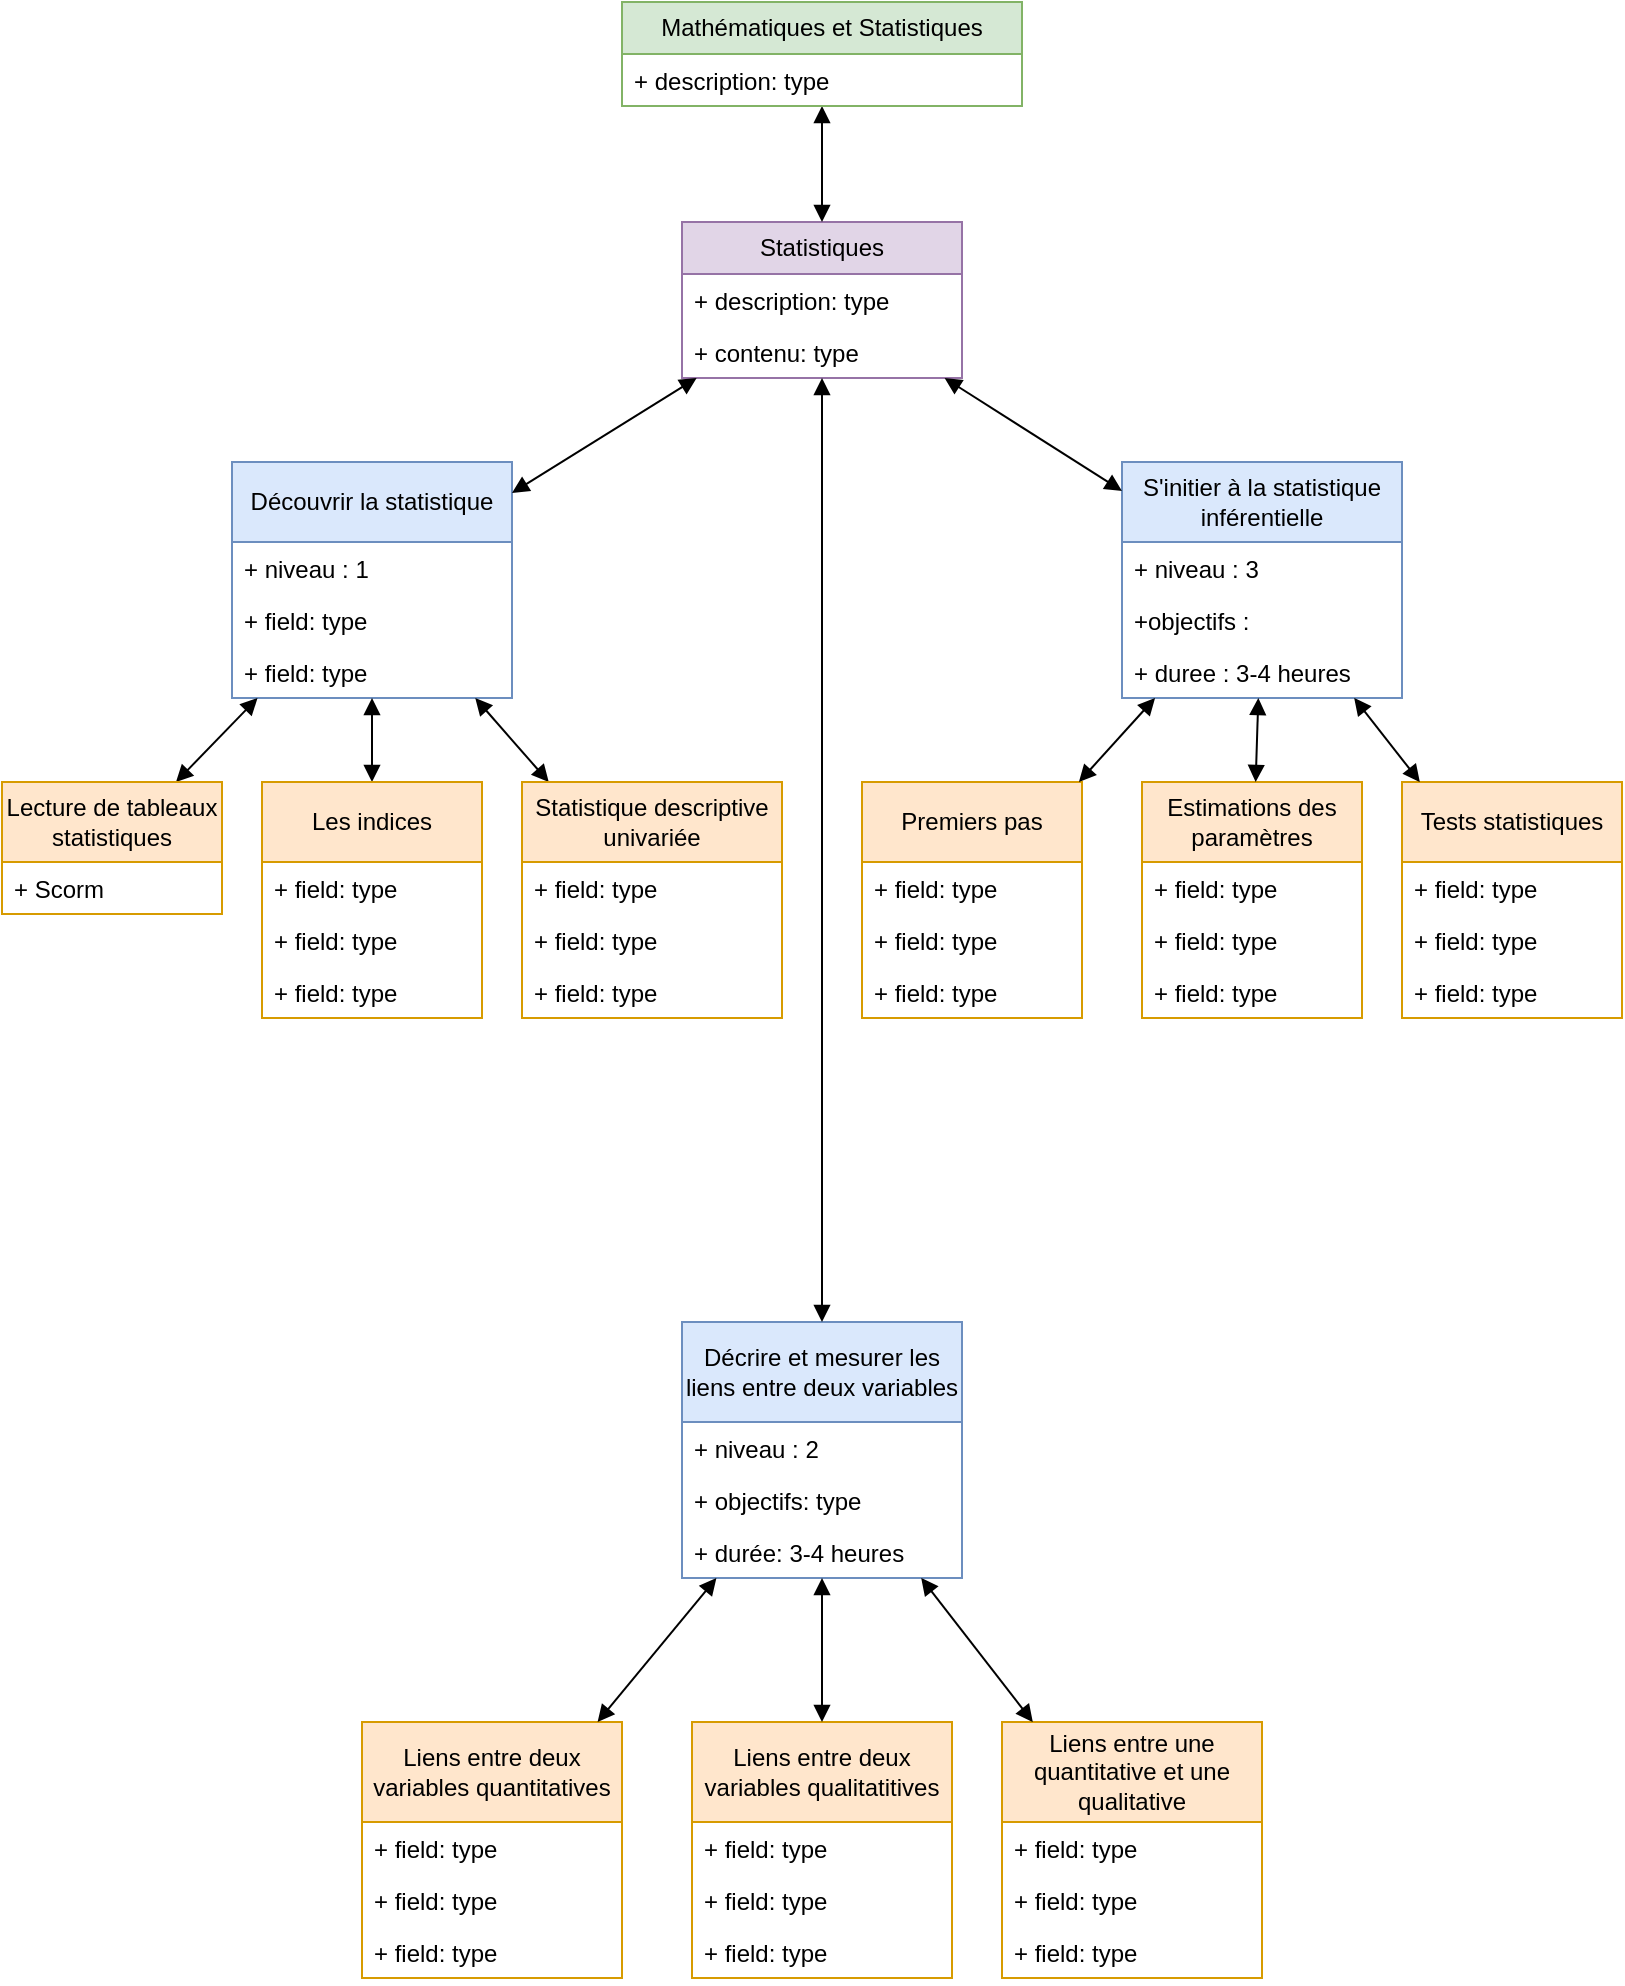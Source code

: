 <mxfile version="24.7.10">
  <diagram name="Page-1" id="TVbX9KgjACldvgUGH_jM">
    <mxGraphModel dx="1434" dy="746" grid="1" gridSize="10" guides="1" tooltips="1" connect="1" arrows="1" fold="1" page="1" pageScale="1" pageWidth="827" pageHeight="1169" math="0" shadow="0">
      <root>
        <mxCell id="0" />
        <mxCell id="1" parent="0" />
        <mxCell id="oGcL695DofoNEhs4g2Zo-1" value="Statistiques" style="swimlane;fontStyle=0;childLayout=stackLayout;horizontal=1;startSize=26;fillColor=#e1d5e7;horizontalStack=0;resizeParent=1;resizeParentMax=0;resizeLast=0;collapsible=1;marginBottom=0;whiteSpace=wrap;html=1;strokeColor=#9673a6;" vertex="1" parent="1">
          <mxGeometry x="350" y="120" width="140" height="78" as="geometry" />
        </mxCell>
        <mxCell id="oGcL695DofoNEhs4g2Zo-2" value="+ description: type" style="text;strokeColor=none;fillColor=none;align=left;verticalAlign=top;spacingLeft=4;spacingRight=4;overflow=hidden;rotatable=0;points=[[0,0.5],[1,0.5]];portConstraint=eastwest;whiteSpace=wrap;html=1;" vertex="1" parent="oGcL695DofoNEhs4g2Zo-1">
          <mxGeometry y="26" width="140" height="26" as="geometry" />
        </mxCell>
        <mxCell id="oGcL695DofoNEhs4g2Zo-3" value="+ contenu: type" style="text;strokeColor=none;fillColor=none;align=left;verticalAlign=top;spacingLeft=4;spacingRight=4;overflow=hidden;rotatable=0;points=[[0,0.5],[1,0.5]];portConstraint=eastwest;whiteSpace=wrap;html=1;" vertex="1" parent="oGcL695DofoNEhs4g2Zo-1">
          <mxGeometry y="52" width="140" height="26" as="geometry" />
        </mxCell>
        <mxCell id="oGcL695DofoNEhs4g2Zo-5" value="" style="endArrow=block;startArrow=block;endFill=1;startFill=1;html=1;rounded=0;" edge="1" parent="1" source="oGcL695DofoNEhs4g2Zo-6" target="oGcL695DofoNEhs4g2Zo-1">
          <mxGeometry width="160" relative="1" as="geometry">
            <mxPoint x="400" y="130" as="sourcePoint" />
            <mxPoint x="414" y="160" as="targetPoint" />
          </mxGeometry>
        </mxCell>
        <mxCell id="oGcL695DofoNEhs4g2Zo-6" value="Mathématiques et Statistiques" style="swimlane;fontStyle=0;childLayout=stackLayout;horizontal=1;startSize=26;fillColor=#d5e8d4;horizontalStack=0;resizeParent=1;resizeParentMax=0;resizeLast=0;collapsible=1;marginBottom=0;whiteSpace=wrap;html=1;strokeColor=#82b366;" vertex="1" parent="1">
          <mxGeometry x="320" y="10" width="200" height="52" as="geometry" />
        </mxCell>
        <mxCell id="oGcL695DofoNEhs4g2Zo-7" value="+ description: type" style="text;strokeColor=none;fillColor=none;align=left;verticalAlign=top;spacingLeft=4;spacingRight=4;overflow=hidden;rotatable=0;points=[[0,0.5],[1,0.5]];portConstraint=eastwest;whiteSpace=wrap;html=1;" vertex="1" parent="oGcL695DofoNEhs4g2Zo-6">
          <mxGeometry y="26" width="200" height="26" as="geometry" />
        </mxCell>
        <mxCell id="oGcL695DofoNEhs4g2Zo-10" value="Découvrir la statistique" style="swimlane;fontStyle=0;childLayout=stackLayout;horizontal=1;startSize=40;fillColor=#dae8fc;horizontalStack=0;resizeParent=1;resizeParentMax=0;resizeLast=0;collapsible=1;marginBottom=0;whiteSpace=wrap;html=1;strokeColor=#6c8ebf;" vertex="1" parent="1">
          <mxGeometry x="125" y="240" width="140" height="118" as="geometry" />
        </mxCell>
        <mxCell id="oGcL695DofoNEhs4g2Zo-11" value="+ niveau : 1" style="text;strokeColor=none;fillColor=none;align=left;verticalAlign=top;spacingLeft=4;spacingRight=4;overflow=hidden;rotatable=0;points=[[0,0.5],[1,0.5]];portConstraint=eastwest;whiteSpace=wrap;html=1;" vertex="1" parent="oGcL695DofoNEhs4g2Zo-10">
          <mxGeometry y="40" width="140" height="26" as="geometry" />
        </mxCell>
        <mxCell id="oGcL695DofoNEhs4g2Zo-12" value="+ field: type" style="text;strokeColor=none;fillColor=none;align=left;verticalAlign=top;spacingLeft=4;spacingRight=4;overflow=hidden;rotatable=0;points=[[0,0.5],[1,0.5]];portConstraint=eastwest;whiteSpace=wrap;html=1;" vertex="1" parent="oGcL695DofoNEhs4g2Zo-10">
          <mxGeometry y="66" width="140" height="26" as="geometry" />
        </mxCell>
        <mxCell id="oGcL695DofoNEhs4g2Zo-13" value="+ field: type" style="text;strokeColor=none;fillColor=none;align=left;verticalAlign=top;spacingLeft=4;spacingRight=4;overflow=hidden;rotatable=0;points=[[0,0.5],[1,0.5]];portConstraint=eastwest;whiteSpace=wrap;html=1;" vertex="1" parent="oGcL695DofoNEhs4g2Zo-10">
          <mxGeometry y="92" width="140" height="26" as="geometry" />
        </mxCell>
        <mxCell id="oGcL695DofoNEhs4g2Zo-14" value="" style="endArrow=block;startArrow=block;endFill=1;startFill=1;html=1;rounded=0;" edge="1" parent="1" source="oGcL695DofoNEhs4g2Zo-1" target="oGcL695DofoNEhs4g2Zo-10">
          <mxGeometry width="160" relative="1" as="geometry">
            <mxPoint x="200" y="190" as="sourcePoint" />
            <mxPoint x="200" y="238" as="targetPoint" />
          </mxGeometry>
        </mxCell>
        <mxCell id="oGcL695DofoNEhs4g2Zo-15" value="Décrire et mesurer les liens entre deux variables" style="swimlane;fontStyle=0;childLayout=stackLayout;horizontal=1;startSize=50;fillColor=#dae8fc;horizontalStack=0;resizeParent=1;resizeParentMax=0;resizeLast=0;collapsible=1;marginBottom=0;whiteSpace=wrap;html=1;strokeColor=#6c8ebf;" vertex="1" parent="1">
          <mxGeometry x="350" y="670" width="140" height="128" as="geometry" />
        </mxCell>
        <mxCell id="oGcL695DofoNEhs4g2Zo-16" value="+ niveau : 2" style="text;strokeColor=none;fillColor=none;align=left;verticalAlign=top;spacingLeft=4;spacingRight=4;overflow=hidden;rotatable=0;points=[[0,0.5],[1,0.5]];portConstraint=eastwest;whiteSpace=wrap;html=1;" vertex="1" parent="oGcL695DofoNEhs4g2Zo-15">
          <mxGeometry y="50" width="140" height="26" as="geometry" />
        </mxCell>
        <mxCell id="oGcL695DofoNEhs4g2Zo-17" value="+ objectifs: type" style="text;strokeColor=none;fillColor=none;align=left;verticalAlign=top;spacingLeft=4;spacingRight=4;overflow=hidden;rotatable=0;points=[[0,0.5],[1,0.5]];portConstraint=eastwest;whiteSpace=wrap;html=1;" vertex="1" parent="oGcL695DofoNEhs4g2Zo-15">
          <mxGeometry y="76" width="140" height="26" as="geometry" />
        </mxCell>
        <mxCell id="oGcL695DofoNEhs4g2Zo-18" value="+ durée: 3-4 heures" style="text;strokeColor=none;fillColor=none;align=left;verticalAlign=top;spacingLeft=4;spacingRight=4;overflow=hidden;rotatable=0;points=[[0,0.5],[1,0.5]];portConstraint=eastwest;whiteSpace=wrap;html=1;" vertex="1" parent="oGcL695DofoNEhs4g2Zo-15">
          <mxGeometry y="102" width="140" height="26" as="geometry" />
        </mxCell>
        <mxCell id="oGcL695DofoNEhs4g2Zo-19" value="S&#39;initier à la statistique inférentielle" style="swimlane;fontStyle=0;childLayout=stackLayout;horizontal=1;startSize=40;fillColor=#dae8fc;horizontalStack=0;resizeParent=1;resizeParentMax=0;resizeLast=0;collapsible=1;marginBottom=0;whiteSpace=wrap;html=1;strokeColor=#6c8ebf;" vertex="1" parent="1">
          <mxGeometry x="570" y="240" width="140" height="118" as="geometry" />
        </mxCell>
        <mxCell id="oGcL695DofoNEhs4g2Zo-20" value="+ niveau : 3" style="text;strokeColor=none;fillColor=none;align=left;verticalAlign=top;spacingLeft=4;spacingRight=4;overflow=hidden;rotatable=0;points=[[0,0.5],[1,0.5]];portConstraint=eastwest;whiteSpace=wrap;html=1;" vertex="1" parent="oGcL695DofoNEhs4g2Zo-19">
          <mxGeometry y="40" width="140" height="26" as="geometry" />
        </mxCell>
        <mxCell id="oGcL695DofoNEhs4g2Zo-21" value="+objectifs :" style="text;strokeColor=none;fillColor=none;align=left;verticalAlign=top;spacingLeft=4;spacingRight=4;overflow=hidden;rotatable=0;points=[[0,0.5],[1,0.5]];portConstraint=eastwest;whiteSpace=wrap;html=1;" vertex="1" parent="oGcL695DofoNEhs4g2Zo-19">
          <mxGeometry y="66" width="140" height="26" as="geometry" />
        </mxCell>
        <mxCell id="oGcL695DofoNEhs4g2Zo-22" value="+ duree : 3-4 heures" style="text;strokeColor=none;fillColor=none;align=left;verticalAlign=top;spacingLeft=4;spacingRight=4;overflow=hidden;rotatable=0;points=[[0,0.5],[1,0.5]];portConstraint=eastwest;whiteSpace=wrap;html=1;" vertex="1" parent="oGcL695DofoNEhs4g2Zo-19">
          <mxGeometry y="92" width="140" height="26" as="geometry" />
        </mxCell>
        <mxCell id="oGcL695DofoNEhs4g2Zo-23" value="" style="endArrow=block;startArrow=block;endFill=1;startFill=1;html=1;rounded=0;" edge="1" parent="1" source="oGcL695DofoNEhs4g2Zo-1" target="oGcL695DofoNEhs4g2Zo-15">
          <mxGeometry width="160" relative="1" as="geometry">
            <mxPoint x="396" y="208" as="sourcePoint" />
            <mxPoint x="270" y="299" as="targetPoint" />
          </mxGeometry>
        </mxCell>
        <mxCell id="oGcL695DofoNEhs4g2Zo-28" value="" style="endArrow=block;startArrow=block;endFill=1;startFill=1;html=1;rounded=0;" edge="1" parent="1" source="oGcL695DofoNEhs4g2Zo-1" target="oGcL695DofoNEhs4g2Zo-19">
          <mxGeometry width="160" relative="1" as="geometry">
            <mxPoint x="540" y="198" as="sourcePoint" />
            <mxPoint x="540" y="280" as="targetPoint" />
          </mxGeometry>
        </mxCell>
        <mxCell id="oGcL695DofoNEhs4g2Zo-29" value="" style="endArrow=block;startArrow=block;endFill=1;startFill=1;html=1;rounded=0;" edge="1" parent="1" source="oGcL695DofoNEhs4g2Zo-10" target="oGcL695DofoNEhs4g2Zo-32">
          <mxGeometry width="160" relative="1" as="geometry">
            <mxPoint x="204" y="530" as="sourcePoint" />
            <mxPoint x="80" y="680" as="targetPoint" />
          </mxGeometry>
        </mxCell>
        <mxCell id="oGcL695DofoNEhs4g2Zo-30" value="" style="endArrow=block;startArrow=block;endFill=1;startFill=1;html=1;rounded=0;" edge="1" parent="1" source="oGcL695DofoNEhs4g2Zo-10" target="oGcL695DofoNEhs4g2Zo-36">
          <mxGeometry width="160" relative="1" as="geometry">
            <mxPoint x="202" y="463" as="sourcePoint" />
            <mxPoint x="240" y="710" as="targetPoint" />
          </mxGeometry>
        </mxCell>
        <mxCell id="oGcL695DofoNEhs4g2Zo-31" value="" style="endArrow=block;startArrow=block;endFill=1;startFill=1;html=1;rounded=0;" edge="1" parent="1" source="oGcL695DofoNEhs4g2Zo-10" target="oGcL695DofoNEhs4g2Zo-40">
          <mxGeometry width="160" relative="1" as="geometry">
            <mxPoint x="165" y="463" as="sourcePoint" />
            <mxPoint x="250" y="680" as="targetPoint" />
          </mxGeometry>
        </mxCell>
        <mxCell id="oGcL695DofoNEhs4g2Zo-32" value="Lecture de tableaux statistiques" style="swimlane;fontStyle=0;childLayout=stackLayout;horizontal=1;startSize=40;fillColor=#ffe6cc;horizontalStack=0;resizeParent=1;resizeParentMax=0;resizeLast=0;collapsible=1;marginBottom=0;whiteSpace=wrap;html=1;strokeColor=#d79b00;" vertex="1" parent="1">
          <mxGeometry x="10" y="400" width="110" height="66" as="geometry" />
        </mxCell>
        <mxCell id="oGcL695DofoNEhs4g2Zo-33" value="+ Scorm" style="text;strokeColor=none;fillColor=none;align=left;verticalAlign=top;spacingLeft=4;spacingRight=4;overflow=hidden;rotatable=0;points=[[0,0.5],[1,0.5]];portConstraint=eastwest;whiteSpace=wrap;html=1;" vertex="1" parent="oGcL695DofoNEhs4g2Zo-32">
          <mxGeometry y="40" width="110" height="26" as="geometry" />
        </mxCell>
        <mxCell id="oGcL695DofoNEhs4g2Zo-36" value="Statistique descriptive univariée" style="swimlane;fontStyle=0;childLayout=stackLayout;horizontal=1;startSize=40;fillColor=#ffe6cc;horizontalStack=0;resizeParent=1;resizeParentMax=0;resizeLast=0;collapsible=1;marginBottom=0;whiteSpace=wrap;html=1;strokeColor=#d79b00;" vertex="1" parent="1">
          <mxGeometry x="270" y="400" width="130" height="118" as="geometry" />
        </mxCell>
        <mxCell id="oGcL695DofoNEhs4g2Zo-37" value="+ field: type" style="text;strokeColor=none;fillColor=none;align=left;verticalAlign=top;spacingLeft=4;spacingRight=4;overflow=hidden;rotatable=0;points=[[0,0.5],[1,0.5]];portConstraint=eastwest;whiteSpace=wrap;html=1;" vertex="1" parent="oGcL695DofoNEhs4g2Zo-36">
          <mxGeometry y="40" width="130" height="26" as="geometry" />
        </mxCell>
        <mxCell id="oGcL695DofoNEhs4g2Zo-38" value="+ field: type" style="text;strokeColor=none;fillColor=none;align=left;verticalAlign=top;spacingLeft=4;spacingRight=4;overflow=hidden;rotatable=0;points=[[0,0.5],[1,0.5]];portConstraint=eastwest;whiteSpace=wrap;html=1;" vertex="1" parent="oGcL695DofoNEhs4g2Zo-36">
          <mxGeometry y="66" width="130" height="26" as="geometry" />
        </mxCell>
        <mxCell id="oGcL695DofoNEhs4g2Zo-39" value="+ field: type" style="text;strokeColor=none;fillColor=none;align=left;verticalAlign=top;spacingLeft=4;spacingRight=4;overflow=hidden;rotatable=0;points=[[0,0.5],[1,0.5]];portConstraint=eastwest;whiteSpace=wrap;html=1;" vertex="1" parent="oGcL695DofoNEhs4g2Zo-36">
          <mxGeometry y="92" width="130" height="26" as="geometry" />
        </mxCell>
        <mxCell id="oGcL695DofoNEhs4g2Zo-40" value="Les indices" style="swimlane;fontStyle=0;childLayout=stackLayout;horizontal=1;startSize=40;fillColor=#ffe6cc;horizontalStack=0;resizeParent=1;resizeParentMax=0;resizeLast=0;collapsible=1;marginBottom=0;whiteSpace=wrap;html=1;strokeColor=#d79b00;" vertex="1" parent="1">
          <mxGeometry x="140" y="400" width="110" height="118" as="geometry" />
        </mxCell>
        <mxCell id="oGcL695DofoNEhs4g2Zo-41" value="+ field: type" style="text;strokeColor=none;fillColor=none;align=left;verticalAlign=top;spacingLeft=4;spacingRight=4;overflow=hidden;rotatable=0;points=[[0,0.5],[1,0.5]];portConstraint=eastwest;whiteSpace=wrap;html=1;" vertex="1" parent="oGcL695DofoNEhs4g2Zo-40">
          <mxGeometry y="40" width="110" height="26" as="geometry" />
        </mxCell>
        <mxCell id="oGcL695DofoNEhs4g2Zo-42" value="+ field: type" style="text;strokeColor=none;fillColor=none;align=left;verticalAlign=top;spacingLeft=4;spacingRight=4;overflow=hidden;rotatable=0;points=[[0,0.5],[1,0.5]];portConstraint=eastwest;whiteSpace=wrap;html=1;" vertex="1" parent="oGcL695DofoNEhs4g2Zo-40">
          <mxGeometry y="66" width="110" height="26" as="geometry" />
        </mxCell>
        <mxCell id="oGcL695DofoNEhs4g2Zo-43" value="+ field: type" style="text;strokeColor=none;fillColor=none;align=left;verticalAlign=top;spacingLeft=4;spacingRight=4;overflow=hidden;rotatable=0;points=[[0,0.5],[1,0.5]];portConstraint=eastwest;whiteSpace=wrap;html=1;" vertex="1" parent="oGcL695DofoNEhs4g2Zo-40">
          <mxGeometry y="92" width="110" height="26" as="geometry" />
        </mxCell>
        <mxCell id="oGcL695DofoNEhs4g2Zo-44" value="Liens entre deux variables quantitatives" style="swimlane;fontStyle=0;childLayout=stackLayout;horizontal=1;startSize=50;fillColor=#ffe6cc;horizontalStack=0;resizeParent=1;resizeParentMax=0;resizeLast=0;collapsible=1;marginBottom=0;whiteSpace=wrap;html=1;strokeColor=#d79b00;" vertex="1" parent="1">
          <mxGeometry x="190" y="870" width="130" height="128" as="geometry" />
        </mxCell>
        <mxCell id="oGcL695DofoNEhs4g2Zo-45" value="+ field: type" style="text;strokeColor=none;fillColor=none;align=left;verticalAlign=top;spacingLeft=4;spacingRight=4;overflow=hidden;rotatable=0;points=[[0,0.5],[1,0.5]];portConstraint=eastwest;whiteSpace=wrap;html=1;" vertex="1" parent="oGcL695DofoNEhs4g2Zo-44">
          <mxGeometry y="50" width="130" height="26" as="geometry" />
        </mxCell>
        <mxCell id="oGcL695DofoNEhs4g2Zo-46" value="+ field: type" style="text;strokeColor=none;fillColor=none;align=left;verticalAlign=top;spacingLeft=4;spacingRight=4;overflow=hidden;rotatable=0;points=[[0,0.5],[1,0.5]];portConstraint=eastwest;whiteSpace=wrap;html=1;" vertex="1" parent="oGcL695DofoNEhs4g2Zo-44">
          <mxGeometry y="76" width="130" height="26" as="geometry" />
        </mxCell>
        <mxCell id="oGcL695DofoNEhs4g2Zo-47" value="+ field: type" style="text;strokeColor=none;fillColor=none;align=left;verticalAlign=top;spacingLeft=4;spacingRight=4;overflow=hidden;rotatable=0;points=[[0,0.5],[1,0.5]];portConstraint=eastwest;whiteSpace=wrap;html=1;" vertex="1" parent="oGcL695DofoNEhs4g2Zo-44">
          <mxGeometry y="102" width="130" height="26" as="geometry" />
        </mxCell>
        <mxCell id="oGcL695DofoNEhs4g2Zo-48" value="Liens entre deux variables qualitatitives" style="swimlane;fontStyle=0;childLayout=stackLayout;horizontal=1;startSize=50;fillColor=#ffe6cc;horizontalStack=0;resizeParent=1;resizeParentMax=0;resizeLast=0;collapsible=1;marginBottom=0;whiteSpace=wrap;html=1;strokeColor=#d79b00;" vertex="1" parent="1">
          <mxGeometry x="355" y="870" width="130" height="128" as="geometry" />
        </mxCell>
        <mxCell id="oGcL695DofoNEhs4g2Zo-49" value="+ field: type" style="text;strokeColor=none;fillColor=none;align=left;verticalAlign=top;spacingLeft=4;spacingRight=4;overflow=hidden;rotatable=0;points=[[0,0.5],[1,0.5]];portConstraint=eastwest;whiteSpace=wrap;html=1;" vertex="1" parent="oGcL695DofoNEhs4g2Zo-48">
          <mxGeometry y="50" width="130" height="26" as="geometry" />
        </mxCell>
        <mxCell id="oGcL695DofoNEhs4g2Zo-50" value="+ field: type" style="text;strokeColor=none;fillColor=none;align=left;verticalAlign=top;spacingLeft=4;spacingRight=4;overflow=hidden;rotatable=0;points=[[0,0.5],[1,0.5]];portConstraint=eastwest;whiteSpace=wrap;html=1;" vertex="1" parent="oGcL695DofoNEhs4g2Zo-48">
          <mxGeometry y="76" width="130" height="26" as="geometry" />
        </mxCell>
        <mxCell id="oGcL695DofoNEhs4g2Zo-51" value="+ field: type" style="text;strokeColor=none;fillColor=none;align=left;verticalAlign=top;spacingLeft=4;spacingRight=4;overflow=hidden;rotatable=0;points=[[0,0.5],[1,0.5]];portConstraint=eastwest;whiteSpace=wrap;html=1;" vertex="1" parent="oGcL695DofoNEhs4g2Zo-48">
          <mxGeometry y="102" width="130" height="26" as="geometry" />
        </mxCell>
        <mxCell id="oGcL695DofoNEhs4g2Zo-52" value="Liens entre une quantitative et une qualitative" style="swimlane;fontStyle=0;childLayout=stackLayout;horizontal=1;startSize=50;fillColor=#ffe6cc;horizontalStack=0;resizeParent=1;resizeParentMax=0;resizeLast=0;collapsible=1;marginBottom=0;whiteSpace=wrap;html=1;strokeColor=#d79b00;" vertex="1" parent="1">
          <mxGeometry x="510" y="870" width="130" height="128" as="geometry" />
        </mxCell>
        <mxCell id="oGcL695DofoNEhs4g2Zo-53" value="+ field: type" style="text;strokeColor=none;fillColor=none;align=left;verticalAlign=top;spacingLeft=4;spacingRight=4;overflow=hidden;rotatable=0;points=[[0,0.5],[1,0.5]];portConstraint=eastwest;whiteSpace=wrap;html=1;" vertex="1" parent="oGcL695DofoNEhs4g2Zo-52">
          <mxGeometry y="50" width="130" height="26" as="geometry" />
        </mxCell>
        <mxCell id="oGcL695DofoNEhs4g2Zo-54" value="+ field: type" style="text;strokeColor=none;fillColor=none;align=left;verticalAlign=top;spacingLeft=4;spacingRight=4;overflow=hidden;rotatable=0;points=[[0,0.5],[1,0.5]];portConstraint=eastwest;whiteSpace=wrap;html=1;" vertex="1" parent="oGcL695DofoNEhs4g2Zo-52">
          <mxGeometry y="76" width="130" height="26" as="geometry" />
        </mxCell>
        <mxCell id="oGcL695DofoNEhs4g2Zo-55" value="+ field: type" style="text;strokeColor=none;fillColor=none;align=left;verticalAlign=top;spacingLeft=4;spacingRight=4;overflow=hidden;rotatable=0;points=[[0,0.5],[1,0.5]];portConstraint=eastwest;whiteSpace=wrap;html=1;" vertex="1" parent="oGcL695DofoNEhs4g2Zo-52">
          <mxGeometry y="102" width="130" height="26" as="geometry" />
        </mxCell>
        <mxCell id="oGcL695DofoNEhs4g2Zo-56" value="" style="endArrow=block;startArrow=block;endFill=1;startFill=1;html=1;rounded=0;" edge="1" parent="1" source="oGcL695DofoNEhs4g2Zo-15" target="oGcL695DofoNEhs4g2Zo-44">
          <mxGeometry width="160" relative="1" as="geometry">
            <mxPoint x="324.5" y="780" as="sourcePoint" />
            <mxPoint x="265.5" y="847" as="targetPoint" />
          </mxGeometry>
        </mxCell>
        <mxCell id="oGcL695DofoNEhs4g2Zo-57" value="" style="endArrow=block;startArrow=block;endFill=1;startFill=1;html=1;rounded=0;" edge="1" parent="1" source="oGcL695DofoNEhs4g2Zo-15" target="oGcL695DofoNEhs4g2Zo-48">
          <mxGeometry width="160" relative="1" as="geometry">
            <mxPoint x="410" y="808" as="sourcePoint" />
            <mxPoint x="355" y="880" as="targetPoint" />
          </mxGeometry>
        </mxCell>
        <mxCell id="oGcL695DofoNEhs4g2Zo-58" value="" style="endArrow=block;startArrow=block;endFill=1;startFill=1;html=1;rounded=0;" edge="1" parent="1" source="oGcL695DofoNEhs4g2Zo-15" target="oGcL695DofoNEhs4g2Zo-52">
          <mxGeometry width="160" relative="1" as="geometry">
            <mxPoint x="595" y="780" as="sourcePoint" />
            <mxPoint x="540" y="852" as="targetPoint" />
          </mxGeometry>
        </mxCell>
        <mxCell id="oGcL695DofoNEhs4g2Zo-59" value="Premiers pas" style="swimlane;fontStyle=0;childLayout=stackLayout;horizontal=1;startSize=40;fillColor=#ffe6cc;horizontalStack=0;resizeParent=1;resizeParentMax=0;resizeLast=0;collapsible=1;marginBottom=0;whiteSpace=wrap;html=1;strokeColor=#d79b00;" vertex="1" parent="1">
          <mxGeometry x="440" y="400" width="110" height="118" as="geometry" />
        </mxCell>
        <mxCell id="oGcL695DofoNEhs4g2Zo-60" value="+ field: type" style="text;strokeColor=none;fillColor=none;align=left;verticalAlign=top;spacingLeft=4;spacingRight=4;overflow=hidden;rotatable=0;points=[[0,0.5],[1,0.5]];portConstraint=eastwest;whiteSpace=wrap;html=1;" vertex="1" parent="oGcL695DofoNEhs4g2Zo-59">
          <mxGeometry y="40" width="110" height="26" as="geometry" />
        </mxCell>
        <mxCell id="oGcL695DofoNEhs4g2Zo-61" value="+ field: type" style="text;strokeColor=none;fillColor=none;align=left;verticalAlign=top;spacingLeft=4;spacingRight=4;overflow=hidden;rotatable=0;points=[[0,0.5],[1,0.5]];portConstraint=eastwest;whiteSpace=wrap;html=1;" vertex="1" parent="oGcL695DofoNEhs4g2Zo-59">
          <mxGeometry y="66" width="110" height="26" as="geometry" />
        </mxCell>
        <mxCell id="oGcL695DofoNEhs4g2Zo-62" value="+ field: type" style="text;strokeColor=none;fillColor=none;align=left;verticalAlign=top;spacingLeft=4;spacingRight=4;overflow=hidden;rotatable=0;points=[[0,0.5],[1,0.5]];portConstraint=eastwest;whiteSpace=wrap;html=1;" vertex="1" parent="oGcL695DofoNEhs4g2Zo-59">
          <mxGeometry y="92" width="110" height="26" as="geometry" />
        </mxCell>
        <mxCell id="oGcL695DofoNEhs4g2Zo-63" value="Estimations des paramètres" style="swimlane;fontStyle=0;childLayout=stackLayout;horizontal=1;startSize=40;fillColor=#ffe6cc;horizontalStack=0;resizeParent=1;resizeParentMax=0;resizeLast=0;collapsible=1;marginBottom=0;whiteSpace=wrap;html=1;strokeColor=#d79b00;" vertex="1" parent="1">
          <mxGeometry x="580" y="400" width="110" height="118" as="geometry" />
        </mxCell>
        <mxCell id="oGcL695DofoNEhs4g2Zo-64" value="+ field: type" style="text;strokeColor=none;fillColor=none;align=left;verticalAlign=top;spacingLeft=4;spacingRight=4;overflow=hidden;rotatable=0;points=[[0,0.5],[1,0.5]];portConstraint=eastwest;whiteSpace=wrap;html=1;" vertex="1" parent="oGcL695DofoNEhs4g2Zo-63">
          <mxGeometry y="40" width="110" height="26" as="geometry" />
        </mxCell>
        <mxCell id="oGcL695DofoNEhs4g2Zo-65" value="+ field: type" style="text;strokeColor=none;fillColor=none;align=left;verticalAlign=top;spacingLeft=4;spacingRight=4;overflow=hidden;rotatable=0;points=[[0,0.5],[1,0.5]];portConstraint=eastwest;whiteSpace=wrap;html=1;" vertex="1" parent="oGcL695DofoNEhs4g2Zo-63">
          <mxGeometry y="66" width="110" height="26" as="geometry" />
        </mxCell>
        <mxCell id="oGcL695DofoNEhs4g2Zo-66" value="+ field: type" style="text;strokeColor=none;fillColor=none;align=left;verticalAlign=top;spacingLeft=4;spacingRight=4;overflow=hidden;rotatable=0;points=[[0,0.5],[1,0.5]];portConstraint=eastwest;whiteSpace=wrap;html=1;" vertex="1" parent="oGcL695DofoNEhs4g2Zo-63">
          <mxGeometry y="92" width="110" height="26" as="geometry" />
        </mxCell>
        <mxCell id="oGcL695DofoNEhs4g2Zo-67" value="Tests statistiques" style="swimlane;fontStyle=0;childLayout=stackLayout;horizontal=1;startSize=40;fillColor=#ffe6cc;horizontalStack=0;resizeParent=1;resizeParentMax=0;resizeLast=0;collapsible=1;marginBottom=0;whiteSpace=wrap;html=1;strokeColor=#d79b00;" vertex="1" parent="1">
          <mxGeometry x="710" y="400" width="110" height="118" as="geometry" />
        </mxCell>
        <mxCell id="oGcL695DofoNEhs4g2Zo-68" value="+ field: type" style="text;strokeColor=none;fillColor=none;align=left;verticalAlign=top;spacingLeft=4;spacingRight=4;overflow=hidden;rotatable=0;points=[[0,0.5],[1,0.5]];portConstraint=eastwest;whiteSpace=wrap;html=1;" vertex="1" parent="oGcL695DofoNEhs4g2Zo-67">
          <mxGeometry y="40" width="110" height="26" as="geometry" />
        </mxCell>
        <mxCell id="oGcL695DofoNEhs4g2Zo-69" value="+ field: type" style="text;strokeColor=none;fillColor=none;align=left;verticalAlign=top;spacingLeft=4;spacingRight=4;overflow=hidden;rotatable=0;points=[[0,0.5],[1,0.5]];portConstraint=eastwest;whiteSpace=wrap;html=1;" vertex="1" parent="oGcL695DofoNEhs4g2Zo-67">
          <mxGeometry y="66" width="110" height="26" as="geometry" />
        </mxCell>
        <mxCell id="oGcL695DofoNEhs4g2Zo-70" value="+ field: type" style="text;strokeColor=none;fillColor=none;align=left;verticalAlign=top;spacingLeft=4;spacingRight=4;overflow=hidden;rotatable=0;points=[[0,0.5],[1,0.5]];portConstraint=eastwest;whiteSpace=wrap;html=1;" vertex="1" parent="oGcL695DofoNEhs4g2Zo-67">
          <mxGeometry y="92" width="110" height="26" as="geometry" />
        </mxCell>
        <mxCell id="oGcL695DofoNEhs4g2Zo-72" value="" style="endArrow=block;startArrow=block;endFill=1;startFill=1;html=1;rounded=0;" edge="1" parent="1" source="oGcL695DofoNEhs4g2Zo-19" target="oGcL695DofoNEhs4g2Zo-59">
          <mxGeometry width="160" relative="1" as="geometry">
            <mxPoint x="524" y="358" as="sourcePoint" />
            <mxPoint x="490" y="400" as="targetPoint" />
          </mxGeometry>
        </mxCell>
        <mxCell id="oGcL695DofoNEhs4g2Zo-73" value="" style="endArrow=block;startArrow=block;endFill=1;startFill=1;html=1;rounded=0;" edge="1" parent="1" source="oGcL695DofoNEhs4g2Zo-19" target="oGcL695DofoNEhs4g2Zo-63">
          <mxGeometry width="160" relative="1" as="geometry">
            <mxPoint x="615" y="368" as="sourcePoint" />
            <mxPoint x="560" y="419" as="targetPoint" />
          </mxGeometry>
        </mxCell>
        <mxCell id="oGcL695DofoNEhs4g2Zo-74" value="" style="endArrow=block;startArrow=block;endFill=1;startFill=1;html=1;rounded=0;" edge="1" parent="1" source="oGcL695DofoNEhs4g2Zo-19" target="oGcL695DofoNEhs4g2Zo-67">
          <mxGeometry width="160" relative="1" as="geometry">
            <mxPoint x="667" y="368" as="sourcePoint" />
            <mxPoint x="658" y="410" as="targetPoint" />
          </mxGeometry>
        </mxCell>
      </root>
    </mxGraphModel>
  </diagram>
</mxfile>
